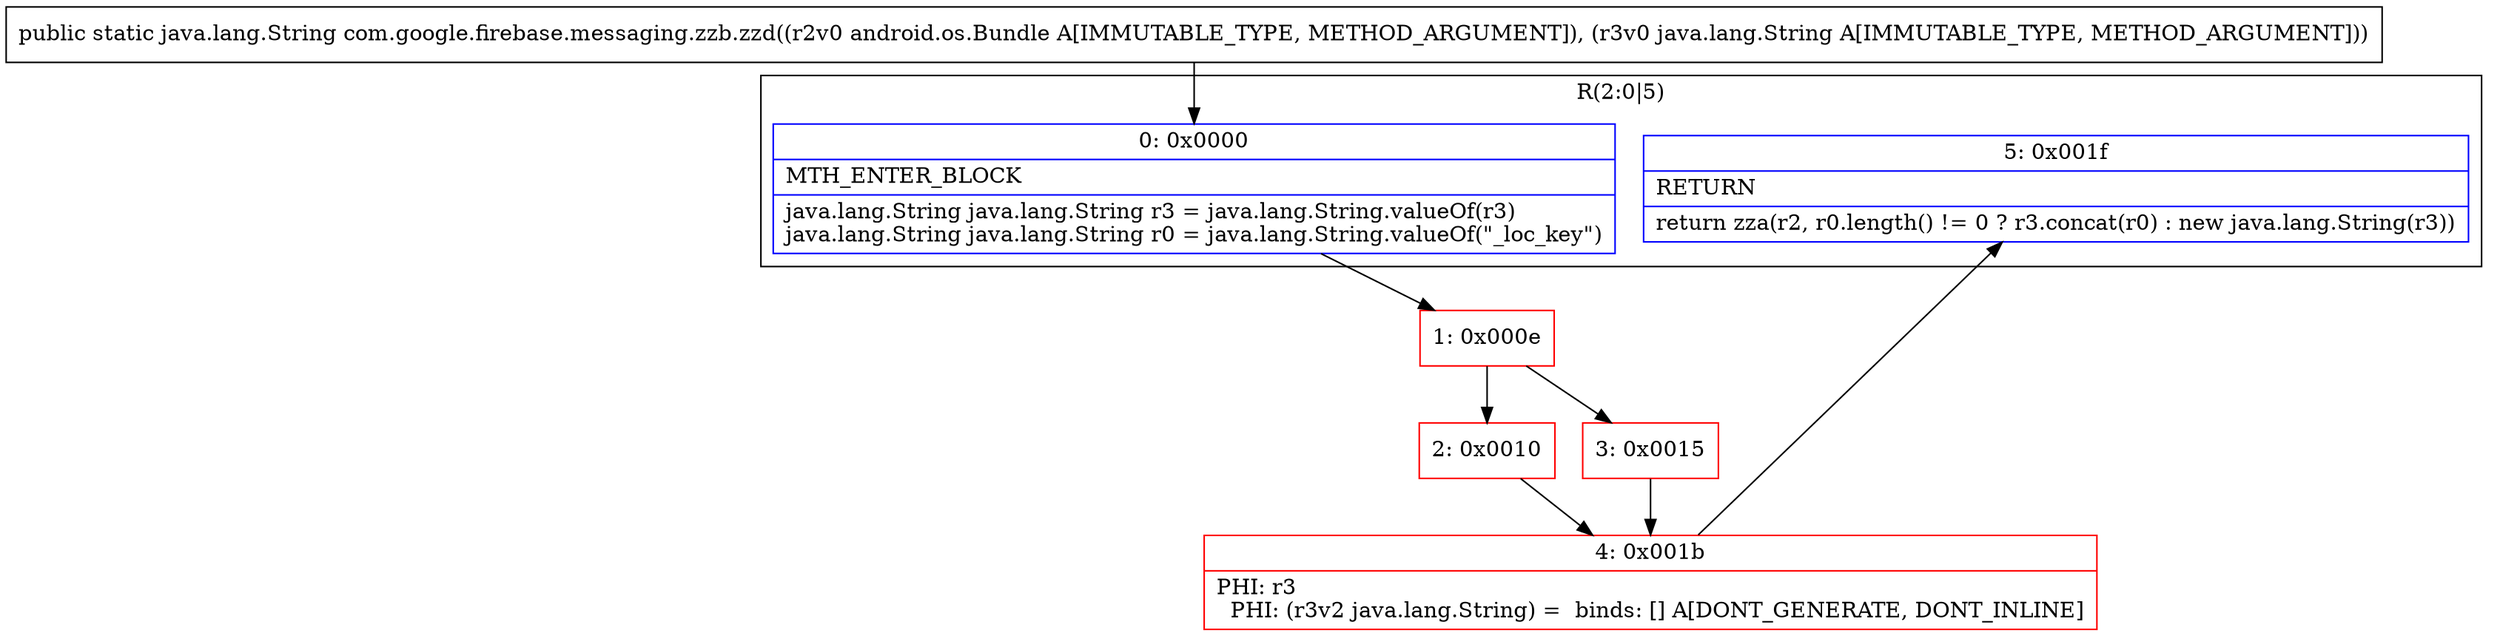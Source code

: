 digraph "CFG forcom.google.firebase.messaging.zzb.zzd(Landroid\/os\/Bundle;Ljava\/lang\/String;)Ljava\/lang\/String;" {
subgraph cluster_Region_553857796 {
label = "R(2:0|5)";
node [shape=record,color=blue];
Node_0 [shape=record,label="{0\:\ 0x0000|MTH_ENTER_BLOCK\l|java.lang.String java.lang.String r3 = java.lang.String.valueOf(r3)\ljava.lang.String java.lang.String r0 = java.lang.String.valueOf(\"_loc_key\")\l}"];
Node_5 [shape=record,label="{5\:\ 0x001f|RETURN\l|return zza(r2, r0.length() != 0 ? r3.concat(r0) : new java.lang.String(r3))\l}"];
}
Node_1 [shape=record,color=red,label="{1\:\ 0x000e}"];
Node_2 [shape=record,color=red,label="{2\:\ 0x0010}"];
Node_3 [shape=record,color=red,label="{3\:\ 0x0015}"];
Node_4 [shape=record,color=red,label="{4\:\ 0x001b|PHI: r3 \l  PHI: (r3v2 java.lang.String) =  binds: [] A[DONT_GENERATE, DONT_INLINE]\l}"];
MethodNode[shape=record,label="{public static java.lang.String com.google.firebase.messaging.zzb.zzd((r2v0 android.os.Bundle A[IMMUTABLE_TYPE, METHOD_ARGUMENT]), (r3v0 java.lang.String A[IMMUTABLE_TYPE, METHOD_ARGUMENT])) }"];
MethodNode -> Node_0;
Node_0 -> Node_1;
Node_1 -> Node_2;
Node_1 -> Node_3;
Node_2 -> Node_4;
Node_3 -> Node_4;
Node_4 -> Node_5;
}

